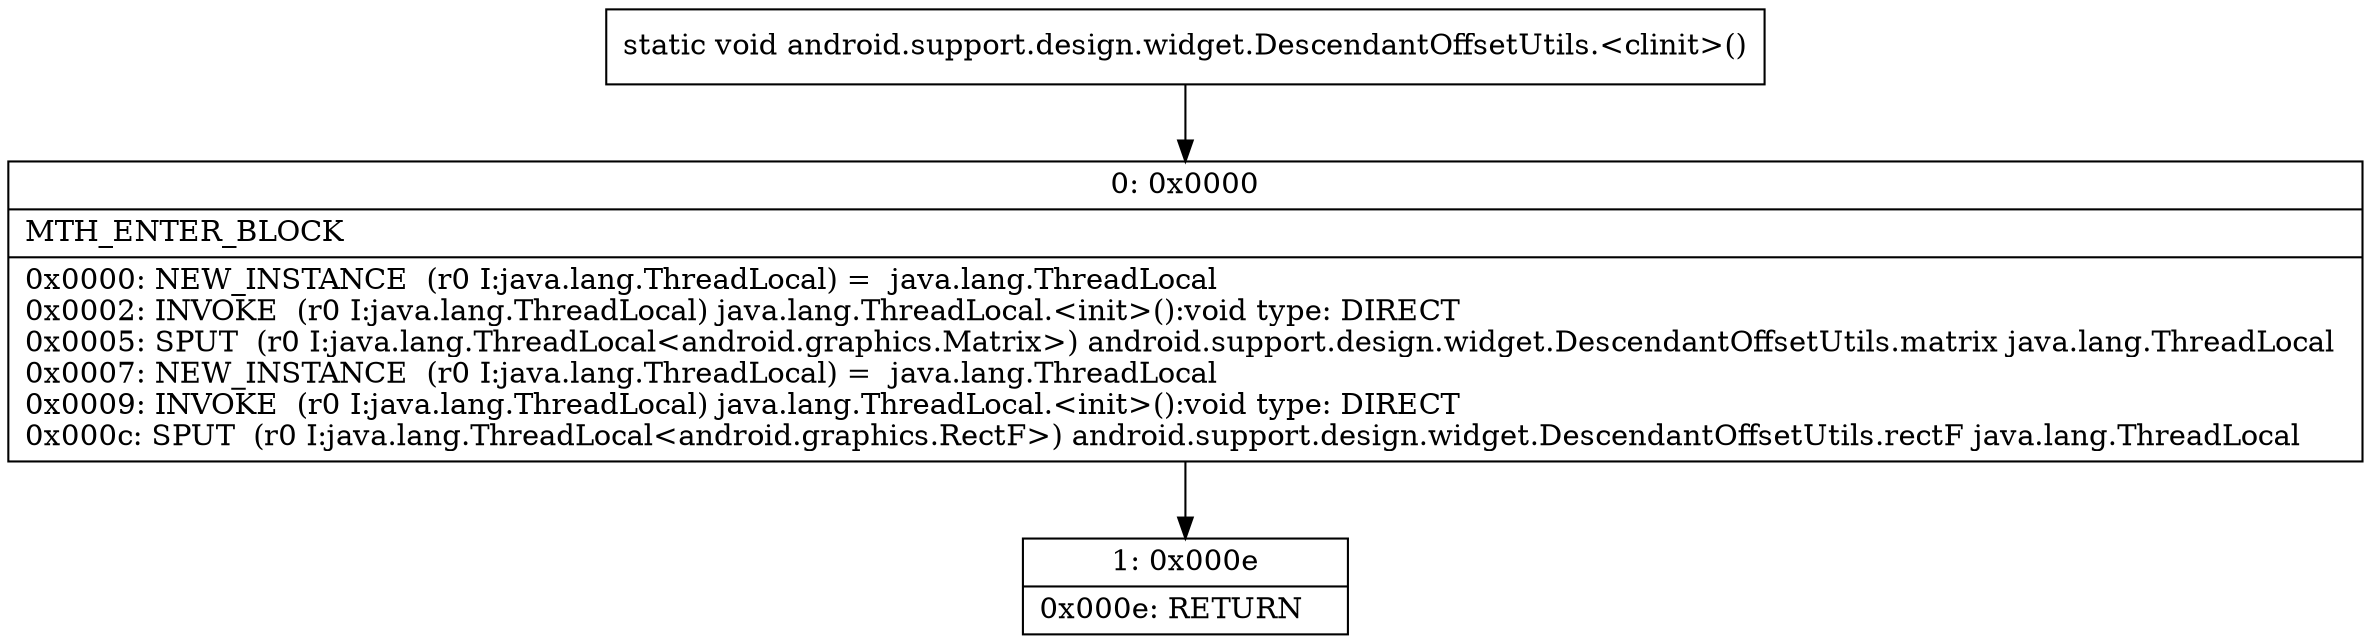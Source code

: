digraph "CFG forandroid.support.design.widget.DescendantOffsetUtils.\<clinit\>()V" {
Node_0 [shape=record,label="{0\:\ 0x0000|MTH_ENTER_BLOCK\l|0x0000: NEW_INSTANCE  (r0 I:java.lang.ThreadLocal) =  java.lang.ThreadLocal \l0x0002: INVOKE  (r0 I:java.lang.ThreadLocal) java.lang.ThreadLocal.\<init\>():void type: DIRECT \l0x0005: SPUT  (r0 I:java.lang.ThreadLocal\<android.graphics.Matrix\>) android.support.design.widget.DescendantOffsetUtils.matrix java.lang.ThreadLocal \l0x0007: NEW_INSTANCE  (r0 I:java.lang.ThreadLocal) =  java.lang.ThreadLocal \l0x0009: INVOKE  (r0 I:java.lang.ThreadLocal) java.lang.ThreadLocal.\<init\>():void type: DIRECT \l0x000c: SPUT  (r0 I:java.lang.ThreadLocal\<android.graphics.RectF\>) android.support.design.widget.DescendantOffsetUtils.rectF java.lang.ThreadLocal \l}"];
Node_1 [shape=record,label="{1\:\ 0x000e|0x000e: RETURN   \l}"];
MethodNode[shape=record,label="{static void android.support.design.widget.DescendantOffsetUtils.\<clinit\>() }"];
MethodNode -> Node_0;
Node_0 -> Node_1;
}

